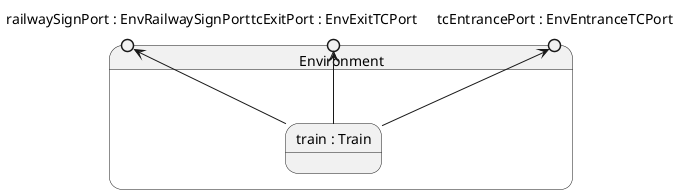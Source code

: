 

@startuml
	state Environment {
		
			state "train : Train" as LevelCrossingEnvironment_Environment_train
			state "tcEntrancePort : EnvEntranceTCPort" as LevelCrossingEnvironment_Environment_tcEntrancePort <<entrypoint>>
			state "tcExitPort : EnvExitTCPort" as LevelCrossingEnvironment_Environment_tcExitPort <<entrypoint>>
			state "railwaySignPort : EnvRailwaySignPort" as LevelCrossingEnvironment_Environment_railwaySignPort <<entrypoint>>
			LevelCrossingEnvironment_Environment_train --> LevelCrossingEnvironment_Environment_tcEntrancePort
			LevelCrossingEnvironment_Environment_train --> LevelCrossingEnvironment_Environment_tcExitPort
			LevelCrossingEnvironment_Environment_train --> LevelCrossingEnvironment_Environment_railwaySignPort
		
	}
@enduml
